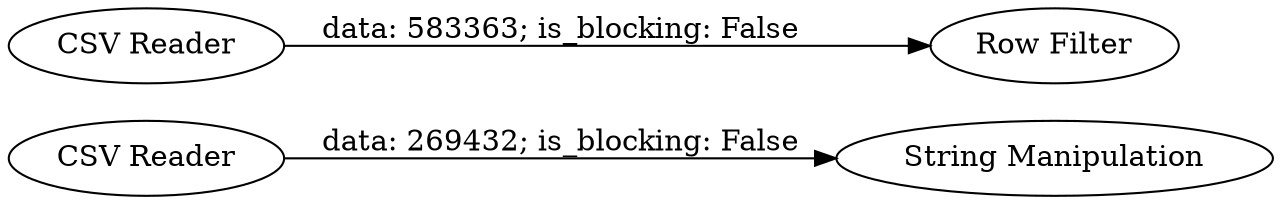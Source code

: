 digraph {
	"-654218657321275243_1" [label="CSV Reader"]
	"-654218657321275243_3" [label="CSV Reader"]
	"-654218657321275243_7" [label="Row Filter"]
	"-654218657321275243_5" [label="String Manipulation"]
	"-654218657321275243_3" -> "-654218657321275243_7" [label="data: 583363; is_blocking: False"]
	"-654218657321275243_1" -> "-654218657321275243_5" [label="data: 269432; is_blocking: False"]
	rankdir=LR
}
